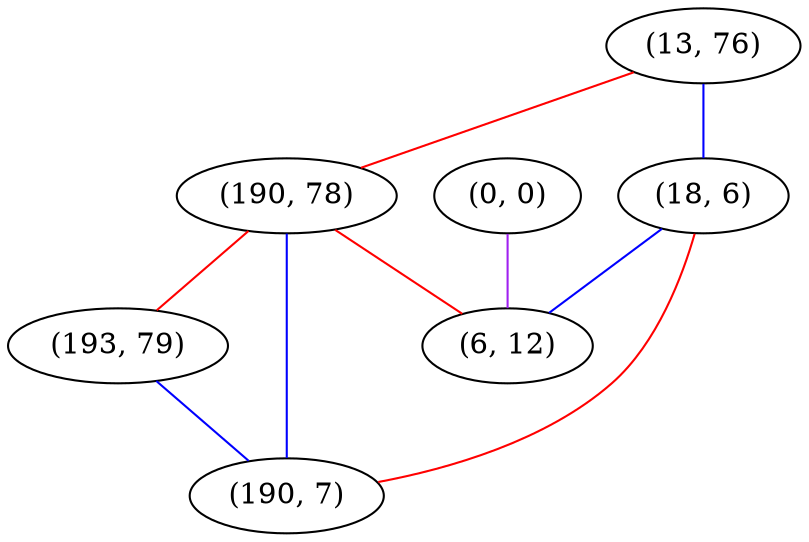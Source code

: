 graph "" {
"(13, 76)";
"(0, 0)";
"(190, 78)";
"(193, 79)";
"(18, 6)";
"(6, 12)";
"(190, 7)";
"(13, 76)" -- "(18, 6)"  [color=blue, key=0, weight=3];
"(13, 76)" -- "(190, 78)"  [color=red, key=0, weight=1];
"(0, 0)" -- "(6, 12)"  [color=purple, key=0, weight=4];
"(190, 78)" -- "(6, 12)"  [color=red, key=0, weight=1];
"(190, 78)" -- "(190, 7)"  [color=blue, key=0, weight=3];
"(190, 78)" -- "(193, 79)"  [color=red, key=0, weight=1];
"(193, 79)" -- "(190, 7)"  [color=blue, key=0, weight=3];
"(18, 6)" -- "(6, 12)"  [color=blue, key=0, weight=3];
"(18, 6)" -- "(190, 7)"  [color=red, key=0, weight=1];
}
